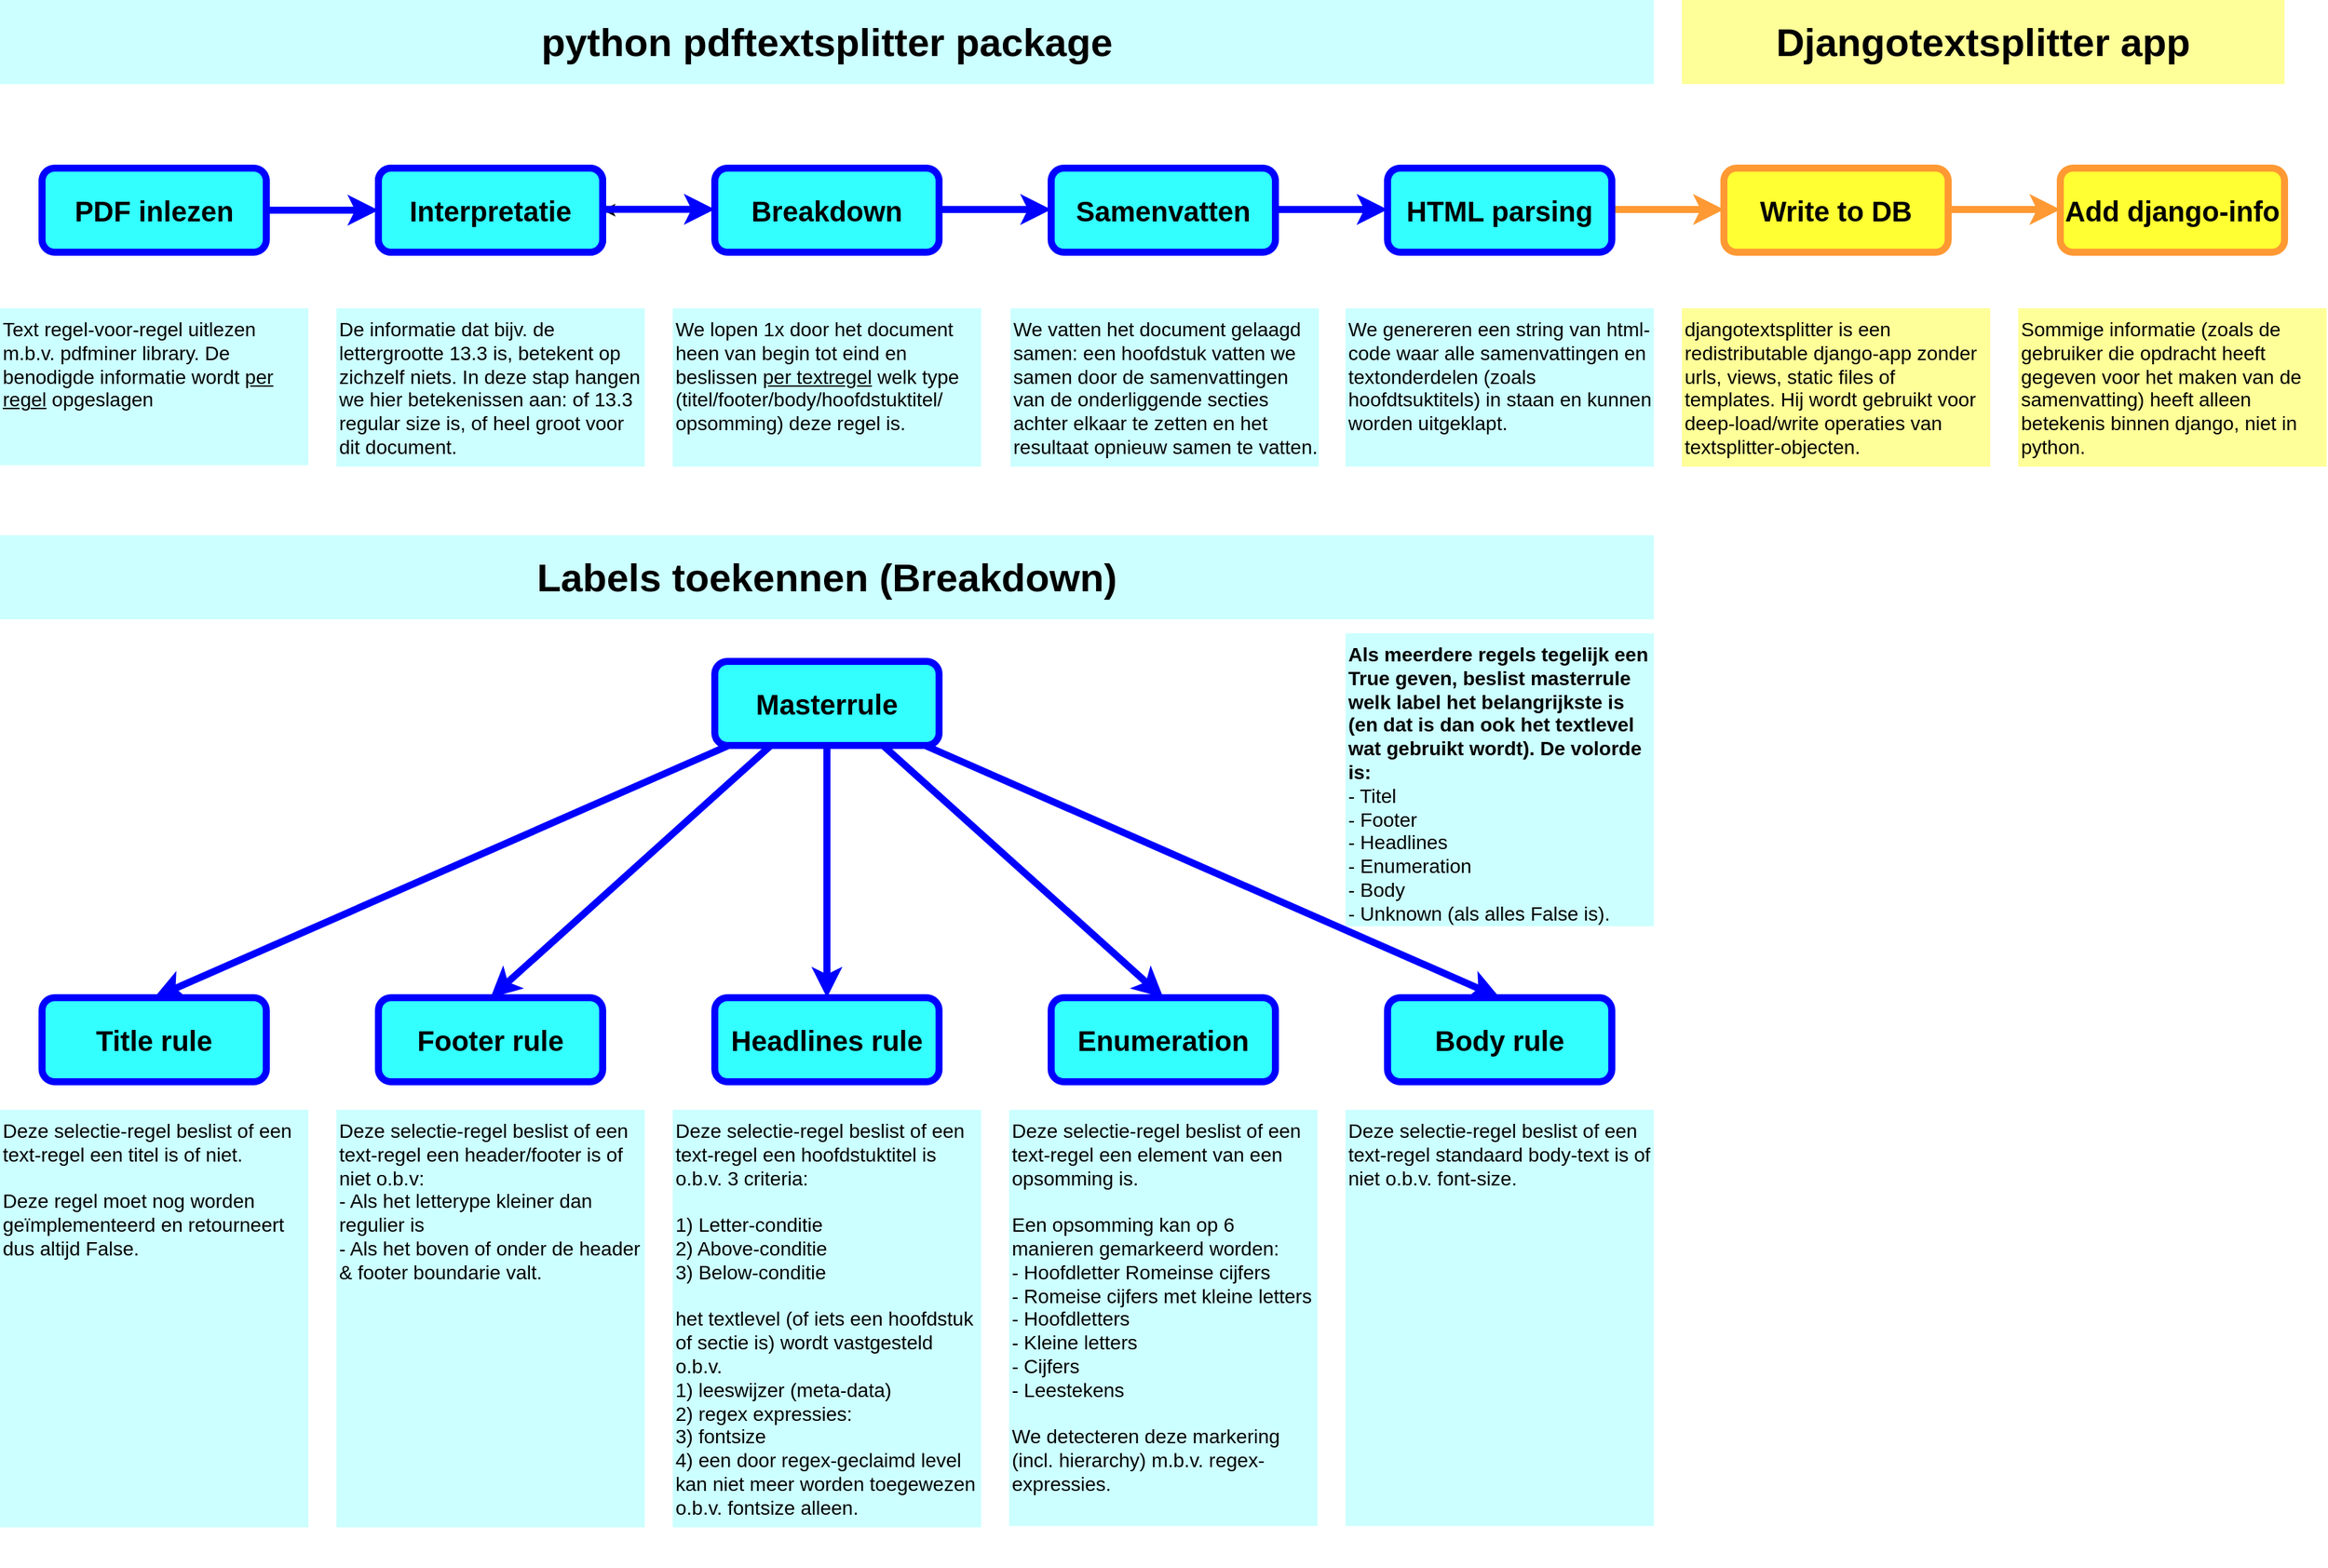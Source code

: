 <mxfile version="22.1.0" type="device">
  <diagram id="5iNx0ZU46_tYuDRQRulb" name="Page-1">
    <mxGraphModel dx="2480" dy="2245" grid="0" gridSize="10" guides="1" tooltips="1" connect="1" arrows="1" fold="1" page="0" pageScale="1" pageWidth="827" pageHeight="1169" math="0" shadow="0">
      <root>
        <mxCell id="0" />
        <mxCell id="1" parent="0" />
        <mxCell id="I-dlYKEXNDgs5K42s7pv-1" style="edgeStyle=orthogonalEdgeStyle;rounded=0;orthogonalLoop=1;jettySize=auto;html=1;exitX=1;exitY=0.5;exitDx=0;exitDy=0;entryX=0;entryY=0.5;entryDx=0;entryDy=0;strokeColor=#0000FF;strokeWidth=5;" parent="1" source="I-dlYKEXNDgs5K42s7pv-2" target="I-dlYKEXNDgs5K42s7pv-4" edge="1">
          <mxGeometry relative="1" as="geometry" />
        </mxCell>
        <mxCell id="I-dlYKEXNDgs5K42s7pv-2" value="PDF inlezen" style="rounded=1;whiteSpace=wrap;html=1;fontSize=20;fillColor=#33FFFF;strokeColor=#0000FF;strokeWidth=5;fontStyle=1" parent="1" vertex="1">
          <mxGeometry x="60" y="-377" width="160" height="60" as="geometry" />
        </mxCell>
        <mxCell id="I-dlYKEXNDgs5K42s7pv-3" value="python pdftextsplitter package" style="rounded=0;whiteSpace=wrap;html=1;fontSize=28;fontStyle=1;strokeColor=none;fillColor=#CCFFFF;" parent="1" vertex="1">
          <mxGeometry x="30" y="-497" width="1180" height="60" as="geometry" />
        </mxCell>
        <mxCell id="I-dlYKEXNDgs5K42s7pv-4" value="Interpretatie" style="rounded=1;whiteSpace=wrap;html=1;fontSize=20;fillColor=#33FFFF;strokeColor=#0000FF;strokeWidth=5;fontStyle=1" parent="1" vertex="1">
          <mxGeometry x="300" y="-377" width="160" height="60" as="geometry" />
        </mxCell>
        <mxCell id="I-dlYKEXNDgs5K42s7pv-5" value="" style="edgeStyle=orthogonalEdgeStyle;rounded=0;orthogonalLoop=1;jettySize=auto;html=1;" parent="1" source="I-dlYKEXNDgs5K42s7pv-6" target="I-dlYKEXNDgs5K42s7pv-55" edge="1">
          <mxGeometry relative="1" as="geometry" />
        </mxCell>
        <mxCell id="I-dlYKEXNDgs5K42s7pv-6" value="Breakdown" style="rounded=1;whiteSpace=wrap;html=1;fontSize=20;fillColor=#33FFFF;strokeColor=#0000FF;strokeWidth=5;fontStyle=1" parent="1" vertex="1">
          <mxGeometry x="540" y="-377" width="160" height="60" as="geometry" />
        </mxCell>
        <mxCell id="I-dlYKEXNDgs5K42s7pv-7" value="Samenvatten" style="rounded=1;whiteSpace=wrap;html=1;fontSize=20;fillColor=#33FFFF;strokeColor=#0000FF;strokeWidth=5;fontStyle=1" parent="1" vertex="1">
          <mxGeometry x="780" y="-377" width="160" height="60" as="geometry" />
        </mxCell>
        <mxCell id="I-dlYKEXNDgs5K42s7pv-9" style="edgeStyle=orthogonalEdgeStyle;rounded=0;orthogonalLoop=1;jettySize=auto;html=1;exitX=1;exitY=0.5;exitDx=0;exitDy=0;entryX=0;entryY=0.5;entryDx=0;entryDy=0;strokeColor=#0000FF;strokeWidth=5;" parent="1" edge="1">
          <mxGeometry relative="1" as="geometry">
            <mxPoint x="700" y="-347.5" as="sourcePoint" />
            <mxPoint x="780" y="-347.5" as="targetPoint" />
          </mxGeometry>
        </mxCell>
        <mxCell id="I-dlYKEXNDgs5K42s7pv-10" style="edgeStyle=orthogonalEdgeStyle;rounded=0;orthogonalLoop=1;jettySize=auto;html=1;exitX=1;exitY=0.5;exitDx=0;exitDy=0;entryX=0;entryY=0.5;entryDx=0;entryDy=0;strokeColor=#0000FF;strokeWidth=5;" parent="1" edge="1">
          <mxGeometry relative="1" as="geometry">
            <mxPoint x="940" y="-347.5" as="sourcePoint" />
            <mxPoint x="1020" y="-347.5" as="targetPoint" />
          </mxGeometry>
        </mxCell>
        <mxCell id="I-dlYKEXNDgs5K42s7pv-11" value="Djangotextsplitter app" style="rounded=0;whiteSpace=wrap;html=1;fontSize=28;fontStyle=1;strokeColor=none;fillColor=#FFFF99;" parent="1" vertex="1">
          <mxGeometry x="1230" y="-497" width="430" height="60" as="geometry" />
        </mxCell>
        <mxCell id="I-dlYKEXNDgs5K42s7pv-12" value="Write to DB" style="rounded=1;whiteSpace=wrap;html=1;fontSize=20;fillColor=#FFFF33;strokeColor=#FF9933;strokeWidth=5;fontStyle=1" parent="1" vertex="1">
          <mxGeometry x="1260" y="-377" width="160" height="60" as="geometry" />
        </mxCell>
        <mxCell id="I-dlYKEXNDgs5K42s7pv-13" value="Add django-info" style="rounded=1;whiteSpace=wrap;html=1;fontSize=20;fillColor=#FFFF33;strokeColor=#FF9933;strokeWidth=5;fontStyle=1" parent="1" vertex="1">
          <mxGeometry x="1500" y="-377" width="160" height="60" as="geometry" />
        </mxCell>
        <mxCell id="I-dlYKEXNDgs5K42s7pv-14" style="edgeStyle=orthogonalEdgeStyle;rounded=0;orthogonalLoop=1;jettySize=auto;html=1;exitX=1;exitY=0.5;exitDx=0;exitDy=0;entryX=0;entryY=0.5;entryDx=0;entryDy=0;strokeColor=#FF9933;strokeWidth=5;" parent="1" edge="1">
          <mxGeometry relative="1" as="geometry">
            <mxPoint x="1180" y="-347.5" as="sourcePoint" />
            <mxPoint x="1260" y="-347.5" as="targetPoint" />
          </mxGeometry>
        </mxCell>
        <mxCell id="I-dlYKEXNDgs5K42s7pv-15" style="edgeStyle=orthogonalEdgeStyle;rounded=0;orthogonalLoop=1;jettySize=auto;html=1;exitX=1;exitY=0.5;exitDx=0;exitDy=0;entryX=0;entryY=0.5;entryDx=0;entryDy=0;strokeColor=#FF9933;strokeWidth=5;" parent="1" edge="1">
          <mxGeometry relative="1" as="geometry">
            <mxPoint x="1420" y="-347.5" as="sourcePoint" />
            <mxPoint x="1500" y="-347.5" as="targetPoint" />
          </mxGeometry>
        </mxCell>
        <mxCell id="I-dlYKEXNDgs5K42s7pv-16" value="HTML parsing" style="rounded=1;whiteSpace=wrap;html=1;fontSize=20;fillColor=#33FFFF;strokeColor=#0000FF;strokeWidth=5;fontStyle=1" parent="1" vertex="1">
          <mxGeometry x="1020" y="-377" width="160" height="60" as="geometry" />
        </mxCell>
        <mxCell id="I-dlYKEXNDgs5K42s7pv-17" value="&lt;div&gt;Text regel-voor-regel uitlezen m.b.v. pdfminer library. De benodigde informatie wordt &lt;u&gt;per regel&lt;/u&gt; opgeslagen&lt;/div&gt;" style="rounded=0;whiteSpace=wrap;html=1;fontSize=14;fontStyle=0;strokeColor=none;fillColor=#CCFFFF;align=left;verticalAlign=top;" parent="1" vertex="1">
          <mxGeometry x="30" y="-277" width="220" height="112" as="geometry" />
        </mxCell>
        <mxCell id="I-dlYKEXNDgs5K42s7pv-18" value="&lt;div&gt;De informatie dat bijv. de lettergrootte 13.3 is, betekent op zichzelf niets. In deze stap hangen we hier betekenissen aan: of 13.3 regular size is, of heel groot voor dit document.&lt;br&gt;&lt;/div&gt;" style="rounded=0;whiteSpace=wrap;html=1;fontSize=14;fontStyle=0;strokeColor=none;fillColor=#CCFFFF;align=left;verticalAlign=top;" parent="1" vertex="1">
          <mxGeometry x="270" y="-277" width="220" height="113" as="geometry" />
        </mxCell>
        <mxCell id="I-dlYKEXNDgs5K42s7pv-19" value="&lt;div&gt;We lopen 1x door het document heen van begin tot eind en beslissen &lt;u&gt;per textregel&lt;/u&gt; welk type (titel/footer/body/hoofdstuktitel/&lt;/div&gt;&lt;div&gt;opsomming) deze regel is. &lt;br&gt;&lt;/div&gt;" style="rounded=0;whiteSpace=wrap;html=1;fontSize=14;fontStyle=0;strokeColor=none;fillColor=#CCFFFF;align=left;verticalAlign=top;" parent="1" vertex="1">
          <mxGeometry x="510" y="-277" width="220" height="113" as="geometry" />
        </mxCell>
        <mxCell id="I-dlYKEXNDgs5K42s7pv-20" value="&lt;div&gt;We vatten het document gelaagd samen: een hoofdstuk vatten we samen door de samenvattingen van de onderliggende secties achter elkaar te zetten en het resultaat opnieuw samen te vatten.&lt;br&gt;&lt;/div&gt;" style="rounded=0;whiteSpace=wrap;html=1;fontSize=14;fontStyle=0;strokeColor=none;fillColor=#CCFFFF;align=left;verticalAlign=top;" parent="1" vertex="1">
          <mxGeometry x="751" y="-277" width="220" height="113" as="geometry" />
        </mxCell>
        <mxCell id="I-dlYKEXNDgs5K42s7pv-21" value="&lt;span&gt;We genereren een string van html-code waar alle samenvattingen en textonderdelen (zoals hoofdtsuktitels) in staan en kunnen worden uitgeklapt.&lt;br&gt;&lt;/span&gt;" style="rounded=0;whiteSpace=wrap;html=1;fontSize=14;fontStyle=0;strokeColor=none;fillColor=#CCFFFF;align=left;verticalAlign=top;" parent="1" vertex="1">
          <mxGeometry x="990" y="-277" width="220" height="113" as="geometry" />
        </mxCell>
        <mxCell id="I-dlYKEXNDgs5K42s7pv-22" value="&lt;div&gt;djangotextsplitter is een redistributable django-app zonder urls, views, static files of templates. Hij wordt gebruikt voor deep-load/write operaties van textsplitter-objecten.&lt;br&gt;&lt;/div&gt;" style="rounded=0;whiteSpace=wrap;html=1;fontSize=14;fontStyle=0;strokeColor=none;fillColor=#FFFF99;align=left;verticalAlign=top;fontColor=#000000;" parent="1" vertex="1">
          <mxGeometry x="1230" y="-277" width="220" height="113" as="geometry" />
        </mxCell>
        <mxCell id="I-dlYKEXNDgs5K42s7pv-24" value="Labels toekennen (Breakdown)" style="rounded=0;whiteSpace=wrap;html=1;fontSize=28;fontStyle=1;strokeColor=none;fillColor=#CCFFFF;" parent="1" vertex="1">
          <mxGeometry x="30" y="-115" width="1180" height="60" as="geometry" />
        </mxCell>
        <mxCell id="I-dlYKEXNDgs5K42s7pv-25" value="Masterrule" style="rounded=1;whiteSpace=wrap;html=1;fontSize=20;fillColor=#33FFFF;strokeColor=#0000FF;strokeWidth=5;fontStyle=1" parent="1" vertex="1">
          <mxGeometry x="540" y="-25" width="160" height="60" as="geometry" />
        </mxCell>
        <mxCell id="I-dlYKEXNDgs5K42s7pv-26" value="Title rule" style="rounded=1;whiteSpace=wrap;html=1;fontSize=20;fillColor=#33FFFF;strokeColor=#0000FF;strokeWidth=5;fontStyle=1" parent="1" vertex="1">
          <mxGeometry x="60" y="215" width="160" height="60" as="geometry" />
        </mxCell>
        <mxCell id="I-dlYKEXNDgs5K42s7pv-27" value="Footer rule" style="rounded=1;whiteSpace=wrap;html=1;fontSize=20;fillColor=#33FFFF;strokeColor=#0000FF;strokeWidth=5;fontStyle=1" parent="1" vertex="1">
          <mxGeometry x="300" y="215" width="160" height="60" as="geometry" />
        </mxCell>
        <mxCell id="I-dlYKEXNDgs5K42s7pv-28" value="Headlines rule" style="rounded=1;whiteSpace=wrap;html=1;fontSize=20;fillColor=#33FFFF;strokeColor=#0000FF;strokeWidth=5;fontStyle=1" parent="1" vertex="1">
          <mxGeometry x="540" y="215" width="160" height="60" as="geometry" />
        </mxCell>
        <mxCell id="I-dlYKEXNDgs5K42s7pv-29" value="Enumeration" style="rounded=1;whiteSpace=wrap;html=1;fontSize=20;fillColor=#33FFFF;strokeColor=#0000FF;strokeWidth=5;fontStyle=1" parent="1" vertex="1">
          <mxGeometry x="780" y="215" width="160" height="60" as="geometry" />
        </mxCell>
        <mxCell id="I-dlYKEXNDgs5K42s7pv-30" value="Body rule" style="rounded=1;whiteSpace=wrap;html=1;fontSize=20;fillColor=#33FFFF;strokeColor=#0000FF;strokeWidth=5;fontStyle=1" parent="1" vertex="1">
          <mxGeometry x="1020" y="215" width="160" height="60" as="geometry" />
        </mxCell>
        <mxCell id="I-dlYKEXNDgs5K42s7pv-31" value="" style="endArrow=classic;html=1;rounded=0;entryX=0.5;entryY=0;entryDx=0;entryDy=0;strokeColor=#0000FF;strokeWidth=5;" parent="1" target="I-dlYKEXNDgs5K42s7pv-26" edge="1">
          <mxGeometry width="50" height="50" relative="1" as="geometry">
            <mxPoint x="550" y="35" as="sourcePoint" />
            <mxPoint x="670" y="-20" as="targetPoint" />
          </mxGeometry>
        </mxCell>
        <mxCell id="I-dlYKEXNDgs5K42s7pv-32" value="" style="endArrow=classic;html=1;rounded=0;entryX=0.5;entryY=0;entryDx=0;entryDy=0;exitX=0.25;exitY=1;exitDx=0;exitDy=0;strokeColor=#0000FF;strokeWidth=5;" parent="1" source="I-dlYKEXNDgs5K42s7pv-25" edge="1">
          <mxGeometry width="50" height="50" relative="1" as="geometry">
            <mxPoint x="780" y="35" as="sourcePoint" />
            <mxPoint x="380" y="215" as="targetPoint" />
          </mxGeometry>
        </mxCell>
        <mxCell id="I-dlYKEXNDgs5K42s7pv-33" value="" style="endArrow=classic;html=1;rounded=0;exitX=0.5;exitY=1;exitDx=0;exitDy=0;strokeColor=#0000FF;strokeWidth=5;entryX=0.5;entryY=0;entryDx=0;entryDy=0;" parent="1" source="I-dlYKEXNDgs5K42s7pv-25" target="I-dlYKEXNDgs5K42s7pv-28" edge="1">
          <mxGeometry width="50" height="50" relative="1" as="geometry">
            <mxPoint x="590" y="45" as="sourcePoint" />
            <mxPoint x="620" y="205" as="targetPoint" />
          </mxGeometry>
        </mxCell>
        <mxCell id="I-dlYKEXNDgs5K42s7pv-34" value="" style="endArrow=classic;html=1;rounded=0;entryX=0.5;entryY=0;entryDx=0;entryDy=0;exitX=0.75;exitY=1;exitDx=0;exitDy=0;strokeColor=#0000FF;strokeWidth=5;" parent="1" source="I-dlYKEXNDgs5K42s7pv-25" target="I-dlYKEXNDgs5K42s7pv-29" edge="1">
          <mxGeometry width="50" height="50" relative="1" as="geometry">
            <mxPoint x="590" y="45" as="sourcePoint" />
            <mxPoint x="390" y="225" as="targetPoint" />
          </mxGeometry>
        </mxCell>
        <mxCell id="I-dlYKEXNDgs5K42s7pv-35" value="" style="endArrow=classic;html=1;rounded=0;entryX=0.5;entryY=0;entryDx=0;entryDy=0;strokeColor=#0000FF;strokeWidth=5;" parent="1" target="I-dlYKEXNDgs5K42s7pv-30" edge="1">
          <mxGeometry width="50" height="50" relative="1" as="geometry">
            <mxPoint x="690" y="35" as="sourcePoint" />
            <mxPoint x="1000" y="205" as="targetPoint" />
          </mxGeometry>
        </mxCell>
        <mxCell id="I-dlYKEXNDgs5K42s7pv-36" value="&lt;div&gt;Deze selectie-regel beslist of een text-regel een titel is of niet.&lt;b&gt;&lt;br&gt;&lt;/b&gt;&lt;/div&gt;&lt;br&gt;&lt;div&gt;Deze regel moet nog worden geïmplementeerd en retourneert dus altijd False.&lt;br&gt;&lt;/div&gt;" style="rounded=0;whiteSpace=wrap;html=1;fontSize=14;fontStyle=0;strokeColor=none;fillColor=#CCFFFF;align=left;verticalAlign=top;" parent="1" vertex="1">
          <mxGeometry x="30" y="295" width="220" height="298" as="geometry" />
        </mxCell>
        <mxCell id="I-dlYKEXNDgs5K42s7pv-37" value="&lt;div&gt;Deze selectie-regel beslist of een text-regel een header/footer is of niet o.b.v:&lt;/div&gt;&lt;div&gt;- Als het letterype kleiner dan regulier is&lt;/div&gt;&lt;div&gt;- Als het boven of onder de header &amp;amp; footer boundarie valt.&lt;b&gt;&lt;br&gt;&lt;/b&gt;&lt;/div&gt;" style="rounded=0;whiteSpace=wrap;html=1;fontSize=14;fontStyle=0;strokeColor=none;fillColor=#CCFFFF;align=left;verticalAlign=top;" parent="1" vertex="1">
          <mxGeometry x="270" y="295" width="220" height="298" as="geometry" />
        </mxCell>
        <mxCell id="I-dlYKEXNDgs5K42s7pv-38" value="&lt;div style=&quot;border-color: var(--border-color);&quot;&gt;Deze selectie-regel beslist of een text-regel een hoofdstuktitel is o.b.v. 3 criteria:&lt;br&gt;&lt;/div&gt;&lt;br&gt;&lt;div style=&quot;border-color: var(--border-color);&quot;&gt;1) Letter-conditie&lt;br&gt;&lt;/div&gt;&lt;div style=&quot;border-color: var(--border-color);&quot;&gt;2) Above-conditie&lt;br&gt;&lt;/div&gt;&lt;div style=&quot;border-color: var(--border-color);&quot;&gt;3) Below-conditie&lt;br&gt;&lt;/div&gt;&lt;div style=&quot;border-color: var(--border-color);&quot;&gt;&lt;br style=&quot;border-color: var(--border-color);&quot;&gt;&lt;/div&gt;&lt;div style=&quot;border-color: var(--border-color);&quot;&gt;het textlevel (of iets een hoofdstuk of sectie is) wordt vastgesteld o.b.v.&amp;nbsp;&lt;/div&gt;&lt;div style=&quot;border-color: var(--border-color);&quot;&gt;1) leeswijzer (meta-data)&lt;/div&gt;&lt;div style=&quot;border-color: var(--border-color);&quot;&gt;2) regex expressies: &lt;br&gt;&lt;/div&gt;&lt;div style=&quot;border-color: var(--border-color);&quot;&gt;3) fontsize&lt;/div&gt;&lt;div style=&quot;border-color: var(--border-color);&quot;&gt;4) een door regex-geclaimd level kan niet meer worden toegewezen o.b.v. fontsize alleen.&lt;br style=&quot;border-color: var(--border-color);&quot;&gt;&lt;/div&gt;&lt;div style=&quot;border-color: var(--border-color);&quot;&gt;&lt;br style=&quot;border-color: var(--border-color);&quot;&gt;&lt;/div&gt;&lt;div style=&quot;border-color: var(--border-color);&quot;&gt;&lt;br style=&quot;border-color: var(--border-color);&quot;&gt;&lt;/div&gt;" style="rounded=0;whiteSpace=wrap;html=1;fontSize=14;fontStyle=0;strokeColor=none;fillColor=#CCFFFF;align=left;verticalAlign=top;" parent="1" vertex="1">
          <mxGeometry x="510" y="295" width="220" height="298" as="geometry" />
        </mxCell>
        <mxCell id="I-dlYKEXNDgs5K42s7pv-39" value="&lt;div style=&quot;border-color: var(--border-color);&quot;&gt;Deze selectie-regel beslist of een text-regel standaard body-text is of niet o.b.v. font-size.&lt;br&gt;&lt;/div&gt;" style="rounded=0;whiteSpace=wrap;html=1;fontSize=14;fontStyle=0;strokeColor=none;fillColor=#CCFFFF;align=left;verticalAlign=top;" parent="1" vertex="1">
          <mxGeometry x="990" y="295" width="220" height="297" as="geometry" />
        </mxCell>
        <mxCell id="I-dlYKEXNDgs5K42s7pv-40" value="&lt;div&gt;&lt;div style=&quot;border-color: var(--border-color);&quot;&gt;Deze selectie-regel beslist of een text-regel een element van een opsomming is.&lt;br&gt;&lt;/div&gt;&lt;br&gt;&lt;div style=&quot;border-color: var(--border-color);&quot;&gt;Een opsomming kan op 6 manieren gemarkeerd worden:&lt;/div&gt;&lt;div style=&quot;border-color: var(--border-color);&quot;&gt;- Hoofdletter Romeinse cijfers&lt;/div&gt;&lt;div style=&quot;border-color: var(--border-color);&quot;&gt;- Romeise cijfers met kleine letters&lt;/div&gt;&lt;div style=&quot;border-color: var(--border-color);&quot;&gt;- Hoofdletters&lt;br style=&quot;border-color: var(--border-color);&quot;&gt;&lt;/div&gt;&lt;div style=&quot;border-color: var(--border-color);&quot;&gt;- Kleine letters&lt;/div&gt;&lt;div style=&quot;border-color: var(--border-color);&quot;&gt;- Cijfers&lt;/div&gt;&lt;div style=&quot;border-color: var(--border-color);&quot;&gt;- Leestekens&lt;/div&gt;&lt;div style=&quot;border-color: var(--border-color);&quot;&gt;&lt;br style=&quot;border-color: var(--border-color);&quot;&gt;&lt;/div&gt;&lt;div style=&quot;border-color: var(--border-color);&quot;&gt;We detecteren deze markering (incl. hierarchy) m.b.v. regex-expressies. &lt;b&gt;&lt;br&gt;&lt;/b&gt;&lt;/div&gt;&lt;/div&gt;" style="rounded=0;whiteSpace=wrap;html=1;fontSize=14;fontStyle=0;strokeColor=none;fillColor=#CCFFFF;align=left;verticalAlign=top;" parent="1" vertex="1">
          <mxGeometry x="750" y="295" width="220" height="297" as="geometry" />
        </mxCell>
        <mxCell id="I-dlYKEXNDgs5K42s7pv-42" style="edgeStyle=orthogonalEdgeStyle;rounded=0;orthogonalLoop=1;jettySize=auto;html=1;exitX=1;exitY=0.5;exitDx=0;exitDy=0;entryX=0;entryY=0.5;entryDx=0;entryDy=0;strokeColor=#0000FF;strokeWidth=5;" parent="1" edge="1">
          <mxGeometry relative="1" as="geometry">
            <mxPoint x="460" y="-347.63" as="sourcePoint" />
            <mxPoint x="540" y="-347.63" as="targetPoint" />
          </mxGeometry>
        </mxCell>
        <mxCell id="I-dlYKEXNDgs5K42s7pv-43" value="&lt;div&gt;&lt;b&gt;Als meerdere regels tegelijk een True geven, beslist masterrule welk label het belangrijkste is (en dat is dan ook het textlevel wat gebruikt wordt). De volorde is:&lt;/b&gt;&lt;/div&gt;&lt;div&gt;- Titel&lt;/div&gt;&lt;div&gt;- Footer&lt;/div&gt;&lt;div&gt;- Headlines&lt;/div&gt;&lt;div&gt;- Enumeration&lt;/div&gt;&lt;div&gt;- Body&lt;/div&gt;&lt;div&gt;- Unknown (als alles False is).&lt;br&gt;&lt;/div&gt;&lt;div&gt;&lt;br&gt;&lt;/div&gt;" style="rounded=0;whiteSpace=wrap;html=1;fontSize=14;fontStyle=0;strokeColor=none;fillColor=#CCFFFF;align=left;verticalAlign=top;" parent="1" vertex="1">
          <mxGeometry x="990" y="-45" width="220" height="209" as="geometry" />
        </mxCell>
        <mxCell id="I-dlYKEXNDgs5K42s7pv-55" value="Interpretatie" style="rounded=1;whiteSpace=wrap;html=1;fontSize=20;fillColor=#33FFFF;strokeColor=#0000FF;strokeWidth=5;fontStyle=1" parent="1" vertex="1">
          <mxGeometry x="300" y="-377" width="160" height="60" as="geometry" />
        </mxCell>
        <mxCell id="H7H3cbQcRruzKG0OLxVC-1" value="&lt;div&gt;&lt;div style=&quot;border-color: var(--border-color);&quot;&gt;&lt;span style=&quot;border-color: var(--border-color);&quot;&gt;Sommige informatie (zoals de gebruiker die opdracht heeft gegeven voor het maken van de samenvatting) heeft alleen betekenis binnen django, niet in python.&lt;/span&gt;&lt;/div&gt;&lt;br&gt;&lt;/div&gt;" style="rounded=0;whiteSpace=wrap;html=1;fontSize=14;fontStyle=0;strokeColor=none;fillColor=#FFFF99;align=left;verticalAlign=top;fontColor=#000000;" parent="1" vertex="1">
          <mxGeometry x="1470" y="-277" width="220" height="113" as="geometry" />
        </mxCell>
      </root>
    </mxGraphModel>
  </diagram>
</mxfile>
